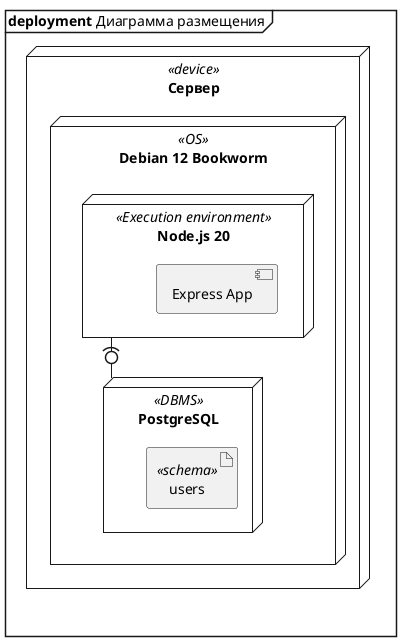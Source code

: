 @startuml Deployment example

mainframe <b>deployment</b> Диаграмма размещения

node "Сервер" <<device>> {
    node "Debian 12 Bookworm" <<OS>> {
        top to bottom direction
        node "Node.js 20" <<Execution environment>> {
            component "Express App"
        }

        node "PostgreSQL" <<DBMS>> {
            artifact "users" <<schema>>
        }
    }
}

"Node.js 20" -(0- "PostgreSQL"

@enduml